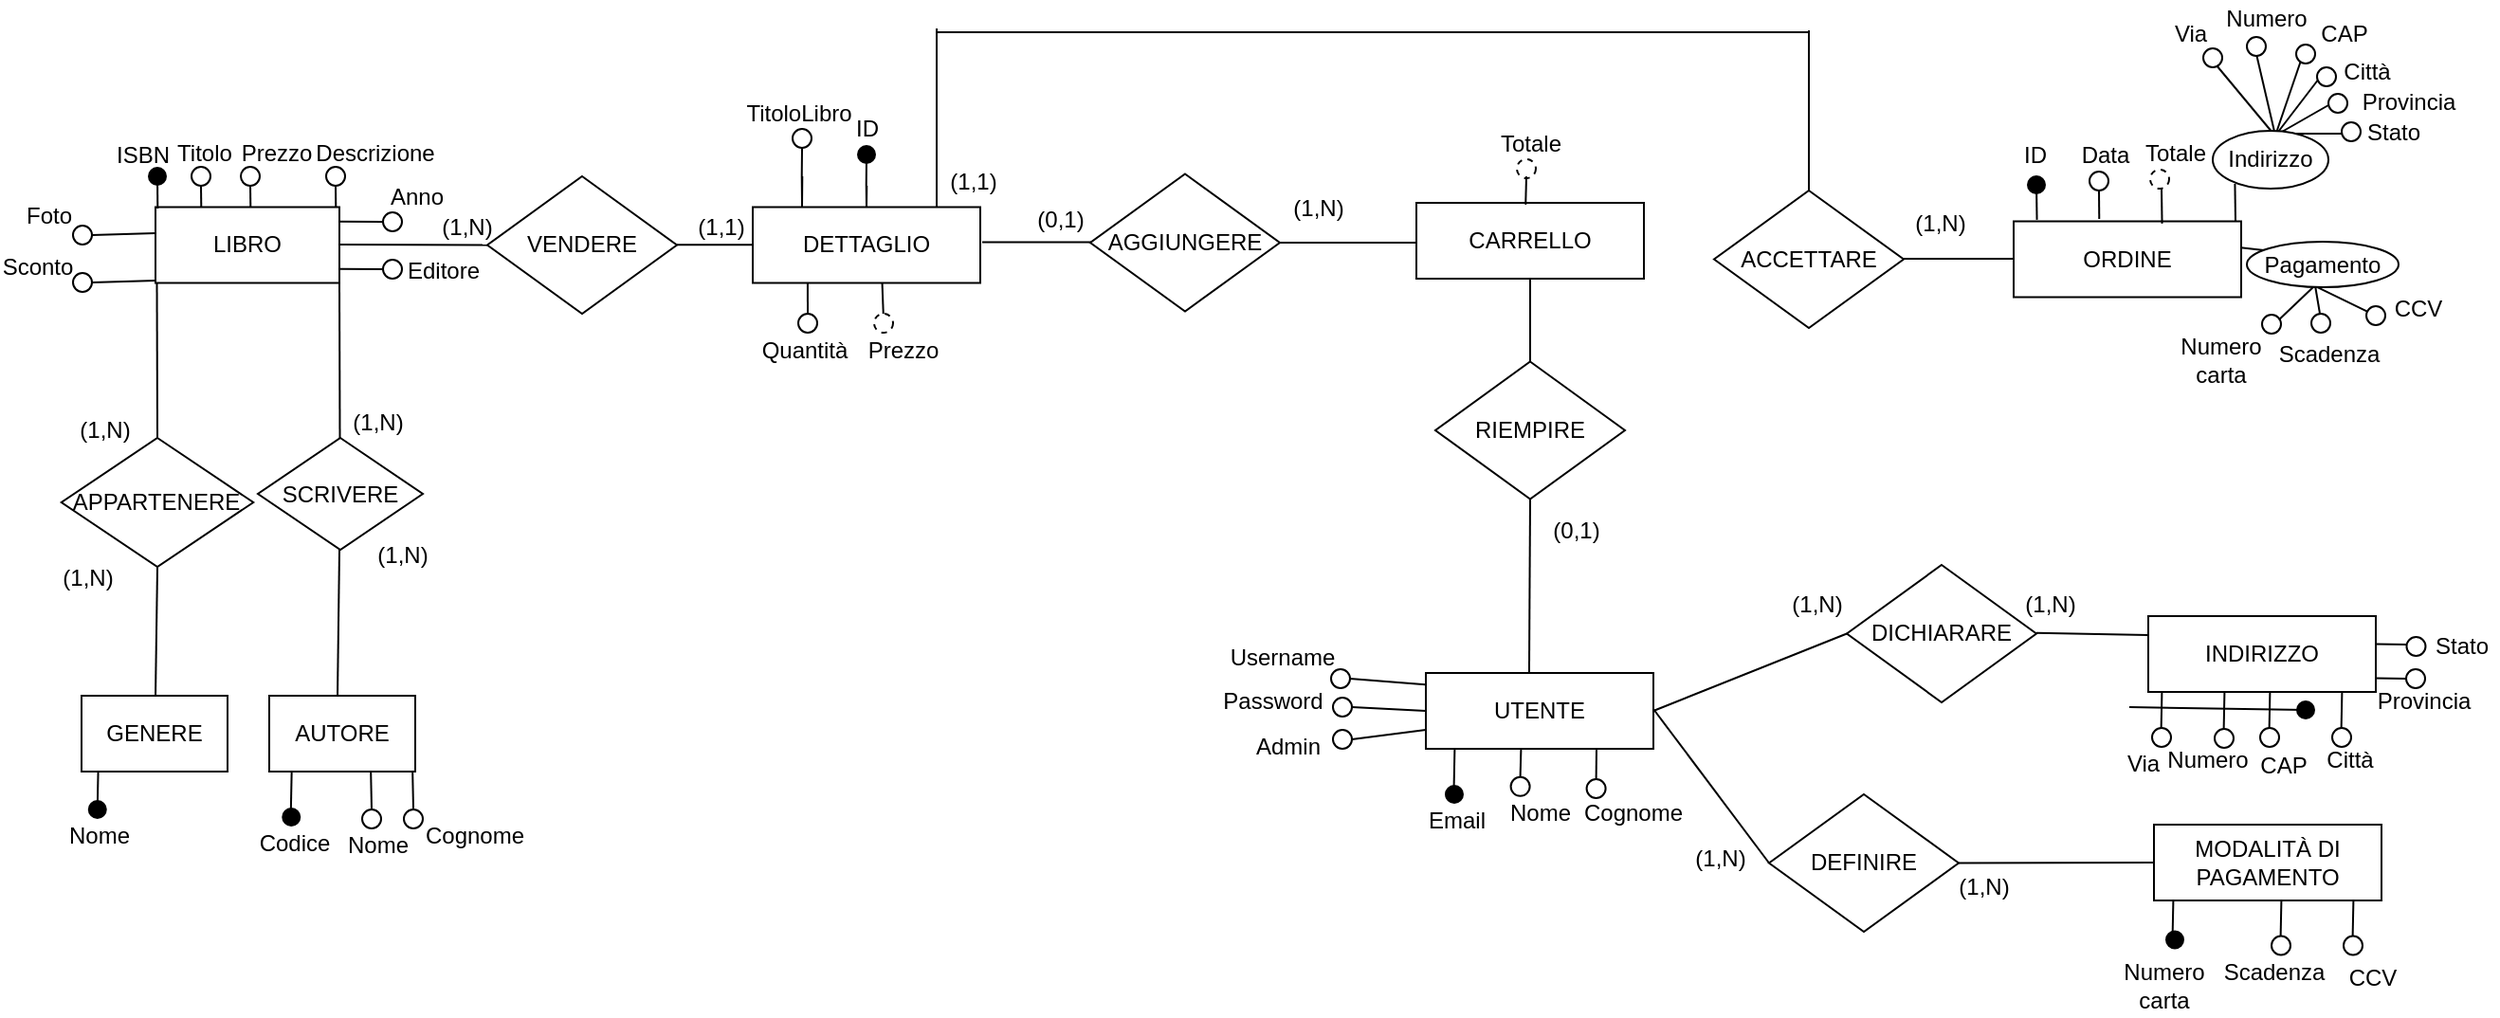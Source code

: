 <mxfile version="18.0.3" type="device"><diagram id="fzZBB7RTzRAueiXdscIY" name="modello ER"><mxGraphModel dx="261" dy="152" grid="1" gridSize="1" guides="1" tooltips="1" connect="1" arrows="1" fold="1" page="0" pageScale="1" pageWidth="1920" pageHeight="1200" math="0" shadow="0"><root><mxCell id="0"/><mxCell id="1" parent="0"/><mxCell id="3UIC18VesQbMjdOlCdr_-15" value="LIBRO" style="rounded=0;whiteSpace=wrap;html=1;" parent="1" vertex="1"><mxGeometry x="326" y="352.25" width="97" height="40" as="geometry"/></mxCell><mxCell id="3UIC18VesQbMjdOlCdr_-17" value="" style="endArrow=none;html=1;rounded=0;exitDx=0;exitDy=0;exitPerimeter=0;entryX=0.5;entryY=1;entryDx=0;entryDy=0;startArrow=none;" parent="1" source="3UIC18VesQbMjdOlCdr_-18" edge="1"><mxGeometry width="50" height="50" relative="1" as="geometry"><mxPoint x="327.14" y="353.0" as="sourcePoint"/><mxPoint x="327" y="338" as="targetPoint"/><Array as="points"/></mxGeometry></mxCell><mxCell id="3UIC18VesQbMjdOlCdr_-18" value="" style="shape=waypoint;sketch=0;size=6;pointerEvents=1;points=[];resizable=0;rotatable=0;perimeter=centerPerimeter;snapToPoint=1;strokeWidth=3;" parent="1" vertex="1"><mxGeometry x="307" y="316" width="40" height="40" as="geometry"/></mxCell><mxCell id="3UIC18VesQbMjdOlCdr_-19" value="" style="endArrow=none;html=1;rounded=0;exitX=0.044;exitY=-0.014;exitDx=0;exitDy=0;exitPerimeter=0;entryDx=0;entryDy=0;" parent="1" target="3UIC18VesQbMjdOlCdr_-18" edge="1"><mxGeometry width="50" height="50" relative="1" as="geometry"><mxPoint x="327.14" y="353.0" as="sourcePoint"/><mxPoint x="327" y="338" as="targetPoint"/><Array as="points"><mxPoint x="326.86" y="352.56"/></Array></mxGeometry></mxCell><mxCell id="3UIC18VesQbMjdOlCdr_-20" value="ISBN" style="text;html=1;align=center;verticalAlign=middle;resizable=0;points=[];autosize=1;strokeColor=none;fillColor=none;" parent="1" vertex="1"><mxGeometry x="300" y="316" width="38" height="18" as="geometry"/></mxCell><mxCell id="3UIC18VesQbMjdOlCdr_-21" value="" style="ellipse;whiteSpace=wrap;html=1;strokeWidth=1;" parent="1" vertex="1"><mxGeometry x="345" y="331" width="10" height="10" as="geometry"/></mxCell><mxCell id="3UIC18VesQbMjdOlCdr_-23" value="" style="endArrow=none;html=1;rounded=0;exitX=0.044;exitY=-0.014;exitDx=0;exitDy=0;exitPerimeter=0;" parent="1" edge="1"><mxGeometry width="50" height="50" relative="1" as="geometry"><mxPoint x="350.14" y="352.25" as="sourcePoint"/><mxPoint x="350" y="341" as="targetPoint"/><Array as="points"><mxPoint x="349.86" y="351.81"/></Array></mxGeometry></mxCell><mxCell id="3UIC18VesQbMjdOlCdr_-24" value="Titolo" style="text;html=1;strokeColor=none;fillColor=none;align=center;verticalAlign=middle;whiteSpace=wrap;rounded=0;" parent="1" vertex="1"><mxGeometry x="326" y="311" width="52" height="25" as="geometry"/></mxCell><mxCell id="3UIC18VesQbMjdOlCdr_-27" value="" style="ellipse;whiteSpace=wrap;html=1;strokeWidth=1;" parent="1" vertex="1"><mxGeometry x="371" y="331" width="10" height="10" as="geometry"/></mxCell><mxCell id="3UIC18VesQbMjdOlCdr_-28" value="" style="endArrow=none;html=1;rounded=0;exitX=0.044;exitY=-0.014;exitDx=0;exitDy=0;exitPerimeter=0;" parent="1" edge="1"><mxGeometry width="50" height="50" relative="1" as="geometry"><mxPoint x="376.14" y="352.25" as="sourcePoint"/><mxPoint x="376" y="341" as="targetPoint"/><Array as="points"><mxPoint x="375.86" y="351.81"/></Array></mxGeometry></mxCell><mxCell id="3UIC18VesQbMjdOlCdr_-29" value="Prezzo" style="text;html=1;strokeColor=none;fillColor=none;align=center;verticalAlign=middle;whiteSpace=wrap;rounded=0;" parent="1" vertex="1"><mxGeometry x="364" y="311" width="52" height="25" as="geometry"/></mxCell><mxCell id="3UIC18VesQbMjdOlCdr_-30" value="" style="ellipse;whiteSpace=wrap;html=1;strokeWidth=1;" parent="1" vertex="1"><mxGeometry x="416" y="331" width="10" height="10" as="geometry"/></mxCell><mxCell id="3UIC18VesQbMjdOlCdr_-31" value="" style="endArrow=none;html=1;rounded=0;exitX=0.044;exitY=-0.014;exitDx=0;exitDy=0;exitPerimeter=0;" parent="1" edge="1"><mxGeometry width="50" height="50" relative="1" as="geometry"><mxPoint x="421.14" y="352.25" as="sourcePoint"/><mxPoint x="421" y="341" as="targetPoint"/><Array as="points"><mxPoint x="420.86" y="351.81"/></Array></mxGeometry></mxCell><mxCell id="3UIC18VesQbMjdOlCdr_-32" value="Descrizione" style="text;html=1;strokeColor=none;fillColor=none;align=center;verticalAlign=middle;whiteSpace=wrap;rounded=0;" parent="1" vertex="1"><mxGeometry x="426" y="316" width="32" height="15" as="geometry"/></mxCell><mxCell id="3UIC18VesQbMjdOlCdr_-33" value="" style="ellipse;whiteSpace=wrap;html=1;strokeWidth=1;" parent="1" vertex="1"><mxGeometry x="446" y="355" width="10" height="10" as="geometry"/></mxCell><mxCell id="3UIC18VesQbMjdOlCdr_-35" value="Anno" style="text;html=1;strokeColor=none;fillColor=none;align=center;verticalAlign=middle;whiteSpace=wrap;rounded=0;" parent="1" vertex="1"><mxGeometry x="444" y="337" width="40" height="19" as="geometry"/></mxCell><mxCell id="3UIC18VesQbMjdOlCdr_-36" value="" style="endArrow=none;html=1;rounded=0;startArrow=none;" parent="1" edge="1"><mxGeometry width="50" height="50" relative="1" as="geometry"><mxPoint x="423" y="359.88" as="sourcePoint"/><mxPoint x="446" y="360" as="targetPoint"/></mxGeometry></mxCell><mxCell id="3UIC18VesQbMjdOlCdr_-37" value="" style="endArrow=none;html=1;rounded=0;startArrow=none;entryX=0;entryY=0.5;entryDx=0;entryDy=0;" parent="1" target="3UIC18VesQbMjdOlCdr_-38" edge="1"><mxGeometry width="50" height="50" relative="1" as="geometry"><mxPoint x="423" y="372.05" as="sourcePoint"/><mxPoint x="485" y="372" as="targetPoint"/></mxGeometry></mxCell><mxCell id="3UIC18VesQbMjdOlCdr_-38" value="VENDERE" style="rhombus;whiteSpace=wrap;html=1;" parent="1" vertex="1"><mxGeometry x="501" y="336" width="100" height="72.5" as="geometry"/></mxCell><mxCell id="3UIC18VesQbMjdOlCdr_-40" value="(1,N)" style="text;html=1;align=center;verticalAlign=middle;resizable=0;points=[];autosize=1;strokeColor=none;fillColor=none;" parent="1" vertex="1"><mxGeometry x="470" y="353" width="40" height="20" as="geometry"/></mxCell><mxCell id="3UIC18VesQbMjdOlCdr_-41" value="" style="ellipse;whiteSpace=wrap;html=1;strokeWidth=1;" parent="1" vertex="1"><mxGeometry x="446" y="380" width="10" height="10" as="geometry"/></mxCell><mxCell id="3UIC18VesQbMjdOlCdr_-42" value="" style="endArrow=none;html=1;rounded=0;startArrow=none;" parent="1" edge="1"><mxGeometry width="50" height="50" relative="1" as="geometry"><mxPoint x="423" y="384.88" as="sourcePoint"/><mxPoint x="446" y="385" as="targetPoint"/></mxGeometry></mxCell><mxCell id="3UIC18VesQbMjdOlCdr_-43" value="Editore" style="text;html=1;strokeColor=none;fillColor=none;align=center;verticalAlign=middle;whiteSpace=wrap;rounded=0;" parent="1" vertex="1"><mxGeometry x="458" y="376" width="40" height="19" as="geometry"/></mxCell><mxCell id="3UIC18VesQbMjdOlCdr_-44" value="" style="endArrow=none;html=1;rounded=0;entryX=0;entryY=0.5;entryDx=0;entryDy=0;startArrow=none;" parent="1" edge="1"><mxGeometry width="50" height="50" relative="1" as="geometry"><mxPoint x="601" y="372.07" as="sourcePoint"/><mxPoint x="641" y="372.07" as="targetPoint"/></mxGeometry></mxCell><mxCell id="3UIC18VesQbMjdOlCdr_-45" value="DETTAGLIO" style="rounded=0;whiteSpace=wrap;html=1;" parent="1" vertex="1"><mxGeometry x="641" y="352.25" width="120" height="40" as="geometry"/></mxCell><mxCell id="3UIC18VesQbMjdOlCdr_-51" value="" style="endArrow=none;html=1;rounded=0;exitX=0.044;exitY=-0.014;exitDx=0;exitDy=0;exitPerimeter=0;entryX=0.5;entryY=1;entryDx=0;entryDy=0;" parent="1" edge="1"><mxGeometry width="50" height="50" relative="1" as="geometry"><mxPoint x="701.14" y="341.0" as="sourcePoint"/><mxPoint x="701" y="326" as="targetPoint"/><Array as="points"><mxPoint x="701" y="352"/><mxPoint x="700.86" y="340.56"/></Array></mxGeometry></mxCell><mxCell id="3UIC18VesQbMjdOlCdr_-52" value="ID" style="text;html=1;align=center;verticalAlign=middle;resizable=0;points=[];autosize=1;strokeColor=none;fillColor=none;" parent="1" vertex="1"><mxGeometry x="690" y="302" width="22" height="18" as="geometry"/></mxCell><mxCell id="3UIC18VesQbMjdOlCdr_-53" value="" style="ellipse;whiteSpace=wrap;html=1;strokeWidth=1;" parent="1" vertex="1"><mxGeometry x="665" y="408.5" width="10" height="10" as="geometry"/></mxCell><mxCell id="3UIC18VesQbMjdOlCdr_-55" value="" style="endArrow=none;html=1;rounded=0;startArrow=none;exitX=0.233;exitY=1.021;exitDx=0;exitDy=0;exitPerimeter=0;" parent="1" edge="1"><mxGeometry width="50" height="50" relative="1" as="geometry"><mxPoint x="669.96" y="392.09" as="sourcePoint"/><mxPoint x="670" y="408" as="targetPoint"/></mxGeometry></mxCell><mxCell id="3UIC18VesQbMjdOlCdr_-56" value="" style="endArrow=none;html=1;rounded=0;startArrow=none;exitX=0.569;exitY=1.006;exitDx=0;exitDy=0;exitPerimeter=0;" parent="1" source="3UIC18VesQbMjdOlCdr_-45" target="3UIC18VesQbMjdOlCdr_-57" edge="1"><mxGeometry width="50" height="50" relative="1" as="geometry"><mxPoint x="696" y="408" as="sourcePoint"/><mxPoint x="709" y="407" as="targetPoint"/></mxGeometry></mxCell><mxCell id="3UIC18VesQbMjdOlCdr_-57" value="" style="ellipse;whiteSpace=wrap;html=1;strokeWidth=1;dashed=1;" parent="1" vertex="1"><mxGeometry x="705" y="408.5" width="10" height="10" as="geometry"/></mxCell><mxCell id="3UIC18VesQbMjdOlCdr_-58" value="Quantità" style="text;html=1;align=center;verticalAlign=middle;resizable=0;points=[];autosize=1;strokeColor=none;fillColor=none;" parent="1" vertex="1"><mxGeometry x="640" y="418.5" width="56" height="18" as="geometry"/></mxCell><mxCell id="3UIC18VesQbMjdOlCdr_-59" value="Prezzo" style="text;html=1;align=center;verticalAlign=middle;resizable=0;points=[];autosize=1;strokeColor=none;fillColor=none;" parent="1" vertex="1"><mxGeometry x="696" y="418.5" width="48" height="18" as="geometry"/></mxCell><mxCell id="3UIC18VesQbMjdOlCdr_-60" value="" style="endArrow=none;html=1;rounded=0;startArrow=none;exitX=0.75;exitY=1;exitDx=0;exitDy=0;" parent="1" edge="1"><mxGeometry width="50" height="50" relative="1" as="geometry"><mxPoint x="423.0" y="392.25" as="sourcePoint"/><mxPoint x="423.25" y="474" as="targetPoint"/></mxGeometry></mxCell><mxCell id="3UIC18VesQbMjdOlCdr_-61" value="SCRIVERE" style="rhombus;whiteSpace=wrap;html=1;" parent="1" vertex="1"><mxGeometry x="380" y="474" width="87" height="59" as="geometry"/></mxCell><mxCell id="3UIC18VesQbMjdOlCdr_-62" value="" style="endArrow=none;html=1;rounded=0;startArrow=none;exitX=0.75;exitY=1;exitDx=0;exitDy=0;" parent="1" edge="1"><mxGeometry width="50" height="50" relative="1" as="geometry"><mxPoint x="326.75" y="392.25" as="sourcePoint"/><mxPoint x="327" y="474" as="targetPoint"/></mxGeometry></mxCell><mxCell id="3UIC18VesQbMjdOlCdr_-63" value="APPARTENERE" style="rhombus;whiteSpace=wrap;html=1;" parent="1" vertex="1"><mxGeometry x="276.38" y="474" width="101.25" height="68" as="geometry"/></mxCell><mxCell id="3UIC18VesQbMjdOlCdr_-64" value="(1,N)" style="text;html=1;align=center;verticalAlign=middle;resizable=0;points=[];autosize=1;strokeColor=none;fillColor=none;" parent="1" vertex="1"><mxGeometry x="423" y="456" width="40" height="20" as="geometry"/></mxCell><mxCell id="3UIC18VesQbMjdOlCdr_-65" value="(1,N)" style="text;html=1;align=center;verticalAlign=middle;resizable=0;points=[];autosize=1;strokeColor=none;fillColor=none;" parent="1" vertex="1"><mxGeometry x="436" y="526" width="40" height="20" as="geometry"/></mxCell><mxCell id="3UIC18VesQbMjdOlCdr_-66" value="(1,N)" style="text;html=1;align=center;verticalAlign=middle;resizable=0;points=[];autosize=1;strokeColor=none;fillColor=none;" parent="1" vertex="1"><mxGeometry x="279" y="460" width="40" height="20" as="geometry"/></mxCell><mxCell id="3UIC18VesQbMjdOlCdr_-67" value="(1,N)" style="text;html=1;align=center;verticalAlign=middle;resizable=0;points=[];autosize=1;strokeColor=none;fillColor=none;" parent="1" vertex="1"><mxGeometry x="270" y="538" width="40" height="20" as="geometry"/></mxCell><mxCell id="3UIC18VesQbMjdOlCdr_-68" value="" style="endArrow=none;html=1;rounded=0;startArrow=none;exitX=0.5;exitY=1;exitDx=0;exitDy=0;" parent="1" source="3UIC18VesQbMjdOlCdr_-63" edge="1"><mxGeometry width="50" height="50" relative="1" as="geometry"><mxPoint x="316" y="559" as="sourcePoint"/><mxPoint x="326" y="611" as="targetPoint"/></mxGeometry></mxCell><mxCell id="3UIC18VesQbMjdOlCdr_-69" value="" style="endArrow=none;html=1;rounded=0;startArrow=none;exitX=0.5;exitY=1;exitDx=0;exitDy=0;" parent="1" edge="1"><mxGeometry width="50" height="50" relative="1" as="geometry"><mxPoint x="423.005" y="533" as="sourcePoint"/><mxPoint x="422" y="611" as="targetPoint"/></mxGeometry></mxCell><mxCell id="3UIC18VesQbMjdOlCdr_-70" value="GENERE" style="rounded=0;whiteSpace=wrap;html=1;" parent="1" vertex="1"><mxGeometry x="287" y="610" width="77" height="40" as="geometry"/></mxCell><mxCell id="3UIC18VesQbMjdOlCdr_-72" value="AUTORE" style="rounded=0;whiteSpace=wrap;html=1;" parent="1" vertex="1"><mxGeometry x="386" y="610" width="77" height="40" as="geometry"/></mxCell><mxCell id="3UIC18VesQbMjdOlCdr_-74" value="" style="shape=waypoint;sketch=0;size=6;pointerEvents=1;points=[];resizable=0;rotatable=0;perimeter=centerPerimeter;snapToPoint=1;strokeWidth=3;" parent="1" vertex="1"><mxGeometry x="275.38" y="650" width="40" height="40" as="geometry"/></mxCell><mxCell id="3UIC18VesQbMjdOlCdr_-75" value="" style="endArrow=none;html=1;rounded=0;startArrow=none;exitX=0.114;exitY=1.002;exitDx=0;exitDy=0;exitPerimeter=0;" parent="1" source="3UIC18VesQbMjdOlCdr_-70" target="3UIC18VesQbMjdOlCdr_-74" edge="1"><mxGeometry width="50" height="50" relative="1" as="geometry"><mxPoint x="294" y="666" as="sourcePoint"/><mxPoint x="334" y="666" as="targetPoint"/></mxGeometry></mxCell><mxCell id="3UIC18VesQbMjdOlCdr_-76" value="Nome" style="text;html=1;align=center;verticalAlign=middle;resizable=0;points=[];autosize=1;strokeColor=none;fillColor=none;" parent="1" vertex="1"><mxGeometry x="275.38" y="675" width="42" height="18" as="geometry"/></mxCell><mxCell id="3UIC18VesQbMjdOlCdr_-77" value="" style="shape=waypoint;sketch=0;size=6;pointerEvents=1;points=[];resizable=0;rotatable=0;perimeter=centerPerimeter;snapToPoint=1;strokeWidth=3;" parent="1" vertex="1"><mxGeometry x="377.63" y="654" width="40" height="40" as="geometry"/></mxCell><mxCell id="3UIC18VesQbMjdOlCdr_-78" value="Codice" style="text;html=1;align=center;verticalAlign=middle;resizable=0;points=[];autosize=1;strokeColor=none;fillColor=none;" parent="1" vertex="1"><mxGeometry x="374.63" y="679" width="48" height="18" as="geometry"/></mxCell><mxCell id="3UIC18VesQbMjdOlCdr_-79" value="" style="endArrow=none;html=1;rounded=0;startArrow=none;exitX=0.114;exitY=1.002;exitDx=0;exitDy=0;exitPerimeter=0;" parent="1" edge="1"><mxGeometry width="50" height="50" relative="1" as="geometry"><mxPoint x="397.828" y="650.0" as="sourcePoint"/><mxPoint x="397.43" y="669.92" as="targetPoint"/></mxGeometry></mxCell><mxCell id="3UIC18VesQbMjdOlCdr_-80" value="" style="ellipse;whiteSpace=wrap;html=1;strokeWidth=1;" parent="1" vertex="1"><mxGeometry x="435" y="670" width="10" height="10" as="geometry"/></mxCell><mxCell id="3UIC18VesQbMjdOlCdr_-82" value="" style="endArrow=none;html=1;rounded=0;startArrow=none;entryX=0.696;entryY=1.005;entryDx=0;entryDy=0;entryPerimeter=0;" parent="1" target="3UIC18VesQbMjdOlCdr_-72" edge="1"><mxGeometry width="50" height="50" relative="1" as="geometry"><mxPoint x="440" y="670" as="sourcePoint"/><mxPoint x="440" y="651" as="targetPoint"/></mxGeometry></mxCell><mxCell id="3UIC18VesQbMjdOlCdr_-83" value="" style="ellipse;whiteSpace=wrap;html=1;strokeWidth=1;" parent="1" vertex="1"><mxGeometry x="457" y="670" width="10" height="10" as="geometry"/></mxCell><mxCell id="3UIC18VesQbMjdOlCdr_-84" value="" style="endArrow=none;html=1;rounded=0;startArrow=none;entryX=0.696;entryY=1.005;entryDx=0;entryDy=0;entryPerimeter=0;" parent="1" edge="1"><mxGeometry width="50" height="50" relative="1" as="geometry"><mxPoint x="462.0" y="670" as="sourcePoint"/><mxPoint x="461.592" y="650.2" as="targetPoint"/></mxGeometry></mxCell><mxCell id="3UIC18VesQbMjdOlCdr_-85" value="Nome" style="text;html=1;align=center;verticalAlign=middle;resizable=0;points=[];autosize=1;strokeColor=none;fillColor=none;" parent="1" vertex="1"><mxGeometry x="422" y="680" width="42" height="18" as="geometry"/></mxCell><mxCell id="3UIC18VesQbMjdOlCdr_-86" value="Cognome" style="text;html=1;align=center;verticalAlign=middle;resizable=0;points=[];autosize=1;strokeColor=none;fillColor=none;" parent="1" vertex="1"><mxGeometry x="463" y="675" width="62" height="18" as="geometry"/></mxCell><mxCell id="3UIC18VesQbMjdOlCdr_-87" value="" style="endArrow=none;html=1;rounded=0;startArrow=none;" parent="1" edge="1"><mxGeometry width="50" height="50" relative="1" as="geometry"><mxPoint x="762" y="370.76" as="sourcePoint"/><mxPoint x="836" y="370.76" as="targetPoint"/></mxGeometry></mxCell><mxCell id="3UIC18VesQbMjdOlCdr_-88" value="AGGIUNGERE" style="rhombus;whiteSpace=wrap;html=1;" parent="1" vertex="1"><mxGeometry x="819" y="334.75" width="100" height="72.5" as="geometry"/></mxCell><mxCell id="3UIC18VesQbMjdOlCdr_-90" value="" style="endArrow=none;html=1;rounded=0;startArrow=none;" parent="1" edge="1"><mxGeometry width="50" height="50" relative="1" as="geometry"><mxPoint x="919.0" y="371" as="sourcePoint"/><mxPoint x="993" y="371" as="targetPoint"/></mxGeometry></mxCell><mxCell id="3UIC18VesQbMjdOlCdr_-91" value="(1,N)" style="text;html=1;align=center;verticalAlign=middle;resizable=0;points=[];autosize=1;strokeColor=none;fillColor=none;" parent="1" vertex="1"><mxGeometry x="919" y="343" width="40" height="20" as="geometry"/></mxCell><mxCell id="3UIC18VesQbMjdOlCdr_-92" value="CARRELLO" style="rounded=0;whiteSpace=wrap;html=1;" parent="1" vertex="1"><mxGeometry x="991" y="350" width="120" height="40" as="geometry"/></mxCell><mxCell id="3UIC18VesQbMjdOlCdr_-101" value="" style="endArrow=none;html=1;rounded=0;entryX=0.5;entryY=1;entryDx=0;entryDy=0;startArrow=none;" parent="1" target="3UIC18VesQbMjdOlCdr_-92" edge="1"><mxGeometry width="50" height="50" relative="1" as="geometry"><mxPoint x="1051" y="435" as="sourcePoint"/><mxPoint x="1025" y="420" as="targetPoint"/></mxGeometry></mxCell><mxCell id="3UIC18VesQbMjdOlCdr_-102" value="RIEMPIRE" style="rhombus;whiteSpace=wrap;html=1;" parent="1" vertex="1"><mxGeometry x="1001" y="433.75" width="100" height="72.5" as="geometry"/></mxCell><mxCell id="3UIC18VesQbMjdOlCdr_-104" value="(0,1)" style="text;html=1;align=center;verticalAlign=middle;resizable=0;points=[];autosize=1;strokeColor=none;fillColor=none;" parent="1" vertex="1"><mxGeometry x="1057" y="513" width="36" height="19" as="geometry"/></mxCell><mxCell id="3UIC18VesQbMjdOlCdr_-105" value="" style="endArrow=none;html=1;rounded=0;entryX=0.5;entryY=1;entryDx=0;entryDy=0;startArrow=none;exitX=0.454;exitY=0.014;exitDx=0;exitDy=0;exitPerimeter=0;" parent="1" source="3UIC18VesQbMjdOlCdr_-106" target="3UIC18VesQbMjdOlCdr_-102" edge="1"><mxGeometry width="50" height="50" relative="1" as="geometry"><mxPoint x="1051" y="559" as="sourcePoint"/><mxPoint x="1020" y="529" as="targetPoint"/></mxGeometry></mxCell><mxCell id="3UIC18VesQbMjdOlCdr_-106" value="UTENTE" style="rounded=0;whiteSpace=wrap;html=1;" parent="1" vertex="1"><mxGeometry x="996" y="598" width="120" height="40" as="geometry"/></mxCell><mxCell id="3UIC18VesQbMjdOlCdr_-107" value="" style="shape=waypoint;sketch=0;size=6;pointerEvents=1;points=[];resizable=0;rotatable=0;perimeter=centerPerimeter;snapToPoint=1;strokeWidth=3;" parent="1" vertex="1"><mxGeometry x="991" y="642.0" width="40" height="40" as="geometry"/></mxCell><mxCell id="3UIC18VesQbMjdOlCdr_-108" value="Email" style="text;html=1;align=center;verticalAlign=middle;resizable=0;points=[];autosize=1;strokeColor=none;fillColor=none;" parent="1" vertex="1"><mxGeometry x="992" y="667.0" width="40" height="18" as="geometry"/></mxCell><mxCell id="3UIC18VesQbMjdOlCdr_-109" value="" style="endArrow=none;html=1;rounded=0;startArrow=none;exitX=0.114;exitY=1.002;exitDx=0;exitDy=0;exitPerimeter=0;" parent="1" edge="1"><mxGeometry width="50" height="50" relative="1" as="geometry"><mxPoint x="1011.198" y="638" as="sourcePoint"/><mxPoint x="1010.8" y="657.92" as="targetPoint"/></mxGeometry></mxCell><mxCell id="3UIC18VesQbMjdOlCdr_-111" value="Nome" style="text;html=1;align=center;verticalAlign=middle;resizable=0;points=[];autosize=1;strokeColor=none;fillColor=none;" parent="1" vertex="1"><mxGeometry x="1035" y="662.92" width="42" height="18" as="geometry"/></mxCell><mxCell id="3UIC18VesQbMjdOlCdr_-112" value="" style="endArrow=none;html=1;rounded=0;startArrow=none;exitX=0.114;exitY=1.002;exitDx=0;exitDy=0;exitPerimeter=0;" parent="1" target="3UIC18VesQbMjdOlCdr_-114" edge="1"><mxGeometry width="50" height="50" relative="1" as="geometry"><mxPoint x="1046.198" y="638" as="sourcePoint"/><mxPoint x="1045.8" y="657.92" as="targetPoint"/></mxGeometry></mxCell><mxCell id="3UIC18VesQbMjdOlCdr_-114" value="" style="ellipse;whiteSpace=wrap;html=1;strokeWidth=1;" parent="1" vertex="1"><mxGeometry x="1040.8" y="652.92" width="10" height="10" as="geometry"/></mxCell><mxCell id="3UIC18VesQbMjdOlCdr_-115" value="Cognome" style="text;html=1;align=center;verticalAlign=middle;resizable=0;points=[];autosize=1;strokeColor=none;fillColor=none;" parent="1" vertex="1"><mxGeometry x="1074" y="662.92" width="62" height="18" as="geometry"/></mxCell><mxCell id="3UIC18VesQbMjdOlCdr_-116" value="" style="ellipse;whiteSpace=wrap;html=1;strokeWidth=1;" parent="1" vertex="1"><mxGeometry x="1080.8" y="654.0" width="10" height="10" as="geometry"/></mxCell><mxCell id="3UIC18VesQbMjdOlCdr_-120" value="" style="endArrow=none;html=1;rounded=0;entryX=0.75;entryY=1;entryDx=0;entryDy=0;startArrow=none;exitX=0.5;exitY=0;exitDx=0;exitDy=0;" parent="1" source="3UIC18VesQbMjdOlCdr_-116" target="3UIC18VesQbMjdOlCdr_-106" edge="1"><mxGeometry width="50" height="50" relative="1" as="geometry"><mxPoint x="1063" y="685" as="sourcePoint"/><mxPoint x="1103" y="685" as="targetPoint"/></mxGeometry></mxCell><mxCell id="3UIC18VesQbMjdOlCdr_-122" value="ACCETTARE" style="rhombus;whiteSpace=wrap;html=1;fillColor=default;" parent="1" vertex="1"><mxGeometry x="1148" y="343.5" width="100" height="72.5" as="geometry"/></mxCell><mxCell id="3UIC18VesQbMjdOlCdr_-124" value="" style="endArrow=none;html=1;rounded=0;startArrow=none;" parent="1" edge="1"><mxGeometry width="50" height="50" relative="1" as="geometry"><mxPoint x="1248" y="379.44" as="sourcePoint"/><mxPoint x="1306" y="379.5" as="targetPoint"/></mxGeometry></mxCell><mxCell id="3UIC18VesQbMjdOlCdr_-126" value="ORDINE" style="rounded=0;whiteSpace=wrap;html=1;fillColor=default;" parent="1" vertex="1"><mxGeometry x="1306" y="359.75" width="120" height="40" as="geometry"/></mxCell><mxCell id="3UIC18VesQbMjdOlCdr_-127" value="" style="ellipse;whiteSpace=wrap;html=1;strokeWidth=1;" parent="1" vertex="1"><mxGeometry x="1346" y="333.5" width="10" height="10" as="geometry"/></mxCell><mxCell id="3UIC18VesQbMjdOlCdr_-128" value="" style="endArrow=none;html=1;rounded=0;exitX=0.044;exitY=-0.014;exitDx=0;exitDy=0;exitPerimeter=0;entryX=0.5;entryY=1;entryDx=0;entryDy=0;" parent="1" target="3UIC18VesQbMjdOlCdr_-127" edge="1"><mxGeometry width="50" height="50" relative="1" as="geometry"><mxPoint x="1351.14" y="358.5" as="sourcePoint"/><mxPoint x="1351" y="344.5" as="targetPoint"/><Array as="points"><mxPoint x="1350.86" y="358.06"/></Array></mxGeometry></mxCell><mxCell id="3UIC18VesQbMjdOlCdr_-130" value="" style="endArrow=none;html=1;rounded=0;entryX=0.5;entryY=1;entryDx=0;entryDy=0;exitDx=0;exitDy=0;exitPerimeter=0;startArrow=none;" parent="1" source="wWxoXZ1GnMz73M7K14au-23" edge="1"><mxGeometry width="50" height="50" relative="1" as="geometry"><mxPoint x="1318.28" y="358.94" as="sourcePoint"/><mxPoint x="1318" y="344.5" as="targetPoint"/></mxGeometry></mxCell><mxCell id="3UIC18VesQbMjdOlCdr_-131" value="ID" style="text;html=1;align=center;verticalAlign=middle;resizable=0;points=[];autosize=1;strokeColor=none;fillColor=none;" parent="1" vertex="1"><mxGeometry x="1306" y="315.5" width="22" height="18" as="geometry"/></mxCell><mxCell id="3UIC18VesQbMjdOlCdr_-132" value="Data" style="text;html=1;align=center;verticalAlign=middle;resizable=0;points=[];autosize=1;strokeColor=none;fillColor=none;" parent="1" vertex="1"><mxGeometry x="1336" y="315.5" width="36" height="18" as="geometry"/></mxCell><mxCell id="3UIC18VesQbMjdOlCdr_-142" value="INDIRIZZO" style="rounded=0;whiteSpace=wrap;html=1;fillColor=default;" parent="1" vertex="1"><mxGeometry x="1377" y="568" width="120" height="40" as="geometry"/></mxCell><mxCell id="3UIC18VesQbMjdOlCdr_-144" value="Via" style="text;html=1;align=center;verticalAlign=middle;resizable=0;points=[];autosize=1;strokeColor=none;fillColor=none;" parent="1" vertex="1"><mxGeometry x="1360" y="637.0" width="27" height="18" as="geometry"/></mxCell><mxCell id="3UIC18VesQbMjdOlCdr_-145" value="" style="endArrow=none;html=1;rounded=0;startArrow=none;exitX=0.114;exitY=1.002;exitDx=0;exitDy=0;exitPerimeter=0;" parent="1" edge="1"><mxGeometry width="50" height="50" relative="1" as="geometry"><mxPoint x="1384.198" y="608.08" as="sourcePoint"/><mxPoint x="1383.8" y="628.0" as="targetPoint"/></mxGeometry></mxCell><mxCell id="3UIC18VesQbMjdOlCdr_-146" value="" style="shape=waypoint;sketch=0;size=6;pointerEvents=1;points=[];resizable=0;rotatable=0;perimeter=centerPerimeter;snapToPoint=1;strokeWidth=3;" parent="1" vertex="1"><mxGeometry x="1421" y="612.0" width="40" height="40" as="geometry"/></mxCell><mxCell id="3UIC18VesQbMjdOlCdr_-147" value="Città" style="text;html=1;align=center;verticalAlign=middle;resizable=0;points=[];autosize=1;strokeColor=none;fillColor=none;" parent="1" vertex="1"><mxGeometry x="1465" y="635.0" width="35" height="18" as="geometry"/></mxCell><mxCell id="3UIC18VesQbMjdOlCdr_-148" value="" style="endArrow=none;html=1;rounded=0;startArrow=none;exitX=0.114;exitY=1.002;exitDx=0;exitDy=0;exitPerimeter=0;" parent="1" edge="1"><mxGeometry width="50" height="50" relative="1" as="geometry"><mxPoint x="1441.198" y="608" as="sourcePoint"/><mxPoint x="1440.8" y="627.92" as="targetPoint"/></mxGeometry></mxCell><mxCell id="3UIC18VesQbMjdOlCdr_-149" value="" style="ellipse;whiteSpace=wrap;html=1;strokeWidth=1;" parent="1" vertex="1"><mxGeometry x="1379" y="627" width="10" height="10" as="geometry"/></mxCell><mxCell id="3UIC18VesQbMjdOlCdr_-150" value="" style="ellipse;whiteSpace=wrap;html=1;strokeWidth=1;" parent="1" vertex="1"><mxGeometry x="1436" y="627" width="10" height="10" as="geometry"/></mxCell><mxCell id="3UIC18VesQbMjdOlCdr_-151" value="" style="shape=waypoint;sketch=0;size=6;pointerEvents=1;points=[];resizable=0;rotatable=0;perimeter=centerPerimeter;snapToPoint=1;strokeWidth=3;" parent="1" vertex="1"><mxGeometry x="1459" y="612.0" width="40" height="40" as="geometry"/></mxCell><mxCell id="3UIC18VesQbMjdOlCdr_-152" value="CAP" style="text;html=1;align=center;verticalAlign=middle;resizable=0;points=[];autosize=1;strokeColor=none;fillColor=none;" parent="1" vertex="1"><mxGeometry x="1430" y="637.5" width="35" height="18" as="geometry"/></mxCell><mxCell id="3UIC18VesQbMjdOlCdr_-153" value="" style="endArrow=none;html=1;rounded=0;startArrow=none;exitX=0.114;exitY=1.002;exitDx=0;exitDy=0;exitPerimeter=0;" parent="1" edge="1"><mxGeometry width="50" height="50" relative="1" as="geometry"><mxPoint x="1479.198" y="608" as="sourcePoint"/><mxPoint x="1478.8" y="627.92" as="targetPoint"/></mxGeometry></mxCell><mxCell id="3UIC18VesQbMjdOlCdr_-154" value="" style="ellipse;whiteSpace=wrap;html=1;strokeWidth=1;" parent="1" vertex="1"><mxGeometry x="1474" y="627" width="10" height="10" as="geometry"/></mxCell><mxCell id="3UIC18VesQbMjdOlCdr_-155" value="" style="endArrow=none;html=1;rounded=0;startArrow=none;" parent="1" source="3UIC18VesQbMjdOlCdr_-156" edge="1"><mxGeometry width="50" height="50" relative="1" as="geometry"><mxPoint x="1366" y="616" as="sourcePoint"/><mxPoint x="1461" y="617" as="targetPoint"/></mxGeometry></mxCell><mxCell id="3UIC18VesQbMjdOlCdr_-158" value="DICHIARARE" style="rhombus;whiteSpace=wrap;html=1;fillColor=default;" parent="1" vertex="1"><mxGeometry x="1218" y="541" width="100" height="72.5" as="geometry"/></mxCell><mxCell id="3UIC18VesQbMjdOlCdr_-159" value="" style="endArrow=none;html=1;rounded=0;entryX=0;entryY=0.5;entryDx=0;entryDy=0;startArrow=none;exitX=1;exitY=0.5;exitDx=0;exitDy=0;" parent="1" source="3UIC18VesQbMjdOlCdr_-106" target="3UIC18VesQbMjdOlCdr_-158" edge="1"><mxGeometry width="50" height="50" relative="1" as="geometry"><mxPoint x="1143" y="576.82" as="sourcePoint"/><mxPoint x="1183" y="576.82" as="targetPoint"/></mxGeometry></mxCell><mxCell id="3UIC18VesQbMjdOlCdr_-160" value="" style="endArrow=none;html=1;rounded=0;entryX=0;entryY=0.25;entryDx=0;entryDy=0;startArrow=none;" parent="1" target="3UIC18VesQbMjdOlCdr_-142" edge="1"><mxGeometry width="50" height="50" relative="1" as="geometry"><mxPoint x="1318" y="576.82" as="sourcePoint"/><mxPoint x="1358" y="576.82" as="targetPoint"/></mxGeometry></mxCell><mxCell id="3UIC18VesQbMjdOlCdr_-162" value="Numero" style="text;html=1;align=center;verticalAlign=middle;resizable=0;points=[];autosize=1;strokeColor=none;fillColor=none;" parent="1" vertex="1"><mxGeometry x="1382" y="635.0" width="52" height="18" as="geometry"/></mxCell><mxCell id="3UIC18VesQbMjdOlCdr_-163" value="" style="endArrow=none;html=1;rounded=0;startArrow=none;exitX=0.114;exitY=1.002;exitDx=0;exitDy=0;exitPerimeter=0;" parent="1" edge="1"><mxGeometry width="50" height="50" relative="1" as="geometry"><mxPoint x="1417.198" y="608.5" as="sourcePoint"/><mxPoint x="1416.8" y="628.42" as="targetPoint"/></mxGeometry></mxCell><mxCell id="3UIC18VesQbMjdOlCdr_-164" value="" style="ellipse;whiteSpace=wrap;html=1;strokeWidth=1;" parent="1" vertex="1"><mxGeometry x="1412" y="627.5" width="10" height="10" as="geometry"/></mxCell><mxCell id="3UIC18VesQbMjdOlCdr_-165" value="(1,N)" style="text;html=1;align=center;verticalAlign=middle;resizable=0;points=[];autosize=1;strokeColor=none;fillColor=none;" parent="1" vertex="1"><mxGeometry x="1182" y="552" width="40" height="20" as="geometry"/></mxCell><mxCell id="3UIC18VesQbMjdOlCdr_-171" value="MODALITÀ DI PAGAMENTO" style="rounded=0;whiteSpace=wrap;html=1;fillColor=default;" parent="1" vertex="1"><mxGeometry x="1380" y="678" width="120" height="40" as="geometry"/></mxCell><mxCell id="3UIC18VesQbMjdOlCdr_-172" value="DEFINIRE" style="rhombus;whiteSpace=wrap;html=1;fillColor=default;" parent="1" vertex="1"><mxGeometry x="1177" y="662" width="100" height="72.5" as="geometry"/></mxCell><mxCell id="3UIC18VesQbMjdOlCdr_-173" value="" style="endArrow=none;html=1;rounded=0;entryX=0;entryY=0.5;entryDx=0;entryDy=0;startArrow=none;exitX=1;exitY=0.5;exitDx=0;exitDy=0;" parent="1" source="3UIC18VesQbMjdOlCdr_-172" target="3UIC18VesQbMjdOlCdr_-171" edge="1"><mxGeometry width="50" height="50" relative="1" as="geometry"><mxPoint x="1390" y="700.99" as="sourcePoint"/><mxPoint x="1430" y="700.99" as="targetPoint"/></mxGeometry></mxCell><mxCell id="3UIC18VesQbMjdOlCdr_-175" value="(1,N)" style="text;html=1;align=center;verticalAlign=middle;resizable=0;points=[];autosize=1;strokeColor=none;fillColor=none;" parent="1" vertex="1"><mxGeometry x="1305" y="552" width="40" height="20" as="geometry"/></mxCell><mxCell id="3UIC18VesQbMjdOlCdr_-177" value="Numero&lt;br&gt;carta" style="text;html=1;align=center;verticalAlign=middle;resizable=0;points=[];autosize=1;strokeColor=none;fillColor=none;" parent="1" vertex="1"><mxGeometry x="1359" y="746.75" width="52" height="32" as="geometry"/></mxCell><mxCell id="3UIC18VesQbMjdOlCdr_-178" value="" style="endArrow=none;html=1;rounded=0;startArrow=none;exitX=0.114;exitY=1.002;exitDx=0;exitDy=0;exitPerimeter=0;" parent="1" edge="1"><mxGeometry width="50" height="50" relative="1" as="geometry"><mxPoint x="1390.198" y="717.83" as="sourcePoint"/><mxPoint x="1389.8" y="737.75" as="targetPoint"/></mxGeometry></mxCell><mxCell id="3UIC18VesQbMjdOlCdr_-179" value="" style="shape=waypoint;sketch=0;size=6;pointerEvents=1;points=[];resizable=0;rotatable=0;perimeter=centerPerimeter;snapToPoint=1;strokeWidth=3;" parent="1" vertex="1"><mxGeometry x="1427" y="721.75" width="40" height="40" as="geometry"/></mxCell><mxCell id="3UIC18VesQbMjdOlCdr_-180" value="Scadenza" style="text;html=1;align=center;verticalAlign=middle;resizable=0;points=[];autosize=1;strokeColor=none;fillColor=none;" parent="1" vertex="1"><mxGeometry x="1411" y="746.75" width="64" height="18" as="geometry"/></mxCell><mxCell id="3UIC18VesQbMjdOlCdr_-181" value="" style="endArrow=none;html=1;rounded=0;startArrow=none;exitX=0.114;exitY=1.002;exitDx=0;exitDy=0;exitPerimeter=0;" parent="1" edge="1"><mxGeometry width="50" height="50" relative="1" as="geometry"><mxPoint x="1447.198" y="717.75" as="sourcePoint"/><mxPoint x="1446.8" y="737.67" as="targetPoint"/></mxGeometry></mxCell><mxCell id="3UIC18VesQbMjdOlCdr_-183" value="" style="ellipse;whiteSpace=wrap;html=1;strokeWidth=1;" parent="1" vertex="1"><mxGeometry x="1442" y="736.75" width="10" height="10" as="geometry"/></mxCell><mxCell id="3UIC18VesQbMjdOlCdr_-184" value="" style="shape=waypoint;sketch=0;size=6;pointerEvents=1;points=[];resizable=0;rotatable=0;perimeter=centerPerimeter;snapToPoint=1;strokeWidth=3;" parent="1" vertex="1"><mxGeometry x="1465" y="721.75" width="40" height="40" as="geometry"/></mxCell><mxCell id="3UIC18VesQbMjdOlCdr_-185" value="CCV" style="text;html=1;align=center;verticalAlign=middle;resizable=0;points=[];autosize=1;strokeColor=none;fillColor=none;" parent="1" vertex="1"><mxGeometry x="1477" y="750.0" width="36" height="18" as="geometry"/></mxCell><mxCell id="3UIC18VesQbMjdOlCdr_-186" value="" style="endArrow=none;html=1;rounded=0;startArrow=none;exitX=0.114;exitY=1.002;exitDx=0;exitDy=0;exitPerimeter=0;" parent="1" edge="1"><mxGeometry width="50" height="50" relative="1" as="geometry"><mxPoint x="1485.198" y="717.75" as="sourcePoint"/><mxPoint x="1484.8" y="737.67" as="targetPoint"/></mxGeometry></mxCell><mxCell id="3UIC18VesQbMjdOlCdr_-187" value="" style="ellipse;whiteSpace=wrap;html=1;strokeWidth=1;" parent="1" vertex="1"><mxGeometry x="1480" y="736.75" width="10" height="10" as="geometry"/></mxCell><mxCell id="3UIC18VesQbMjdOlCdr_-196" value="" style="endArrow=none;html=1;rounded=0;entryX=0;entryY=0.5;entryDx=0;entryDy=0;startArrow=none;" parent="1" target="3UIC18VesQbMjdOlCdr_-172" edge="1"><mxGeometry width="50" height="50" relative="1" as="geometry"><mxPoint x="1116" y="617" as="sourcePoint"/><mxPoint x="1391" y="712" as="targetPoint"/></mxGeometry></mxCell><mxCell id="3UIC18VesQbMjdOlCdr_-197" value="(1,N)" style="text;html=1;align=center;verticalAlign=middle;resizable=0;points=[];autosize=1;strokeColor=none;fillColor=none;" parent="1" vertex="1"><mxGeometry x="1131" y="686" width="40" height="20" as="geometry"/></mxCell><mxCell id="CQA3hWm4hTRZ9ABic1_u-9" value="" style="shape=waypoint;sketch=0;size=6;pointerEvents=1;points=[];resizable=0;rotatable=0;perimeter=centerPerimeter;snapToPoint=1;strokeWidth=3;fillColor=none;" parent="1" vertex="1"><mxGeometry x="1371" y="718.75" width="40" height="40" as="geometry"/></mxCell><mxCell id="CQA3hWm4hTRZ9ABic1_u-10" value="(1,N)" style="text;html=1;align=center;verticalAlign=middle;resizable=0;points=[];autosize=1;strokeColor=none;fillColor=none;" parent="1" vertex="1"><mxGeometry x="1270" y="701.25" width="40" height="20" as="geometry"/></mxCell><mxCell id="3UIC18VesQbMjdOlCdr_-156" value="" style="shape=waypoint;sketch=0;size=6;pointerEvents=1;points=[];resizable=0;rotatable=0;perimeter=centerPerimeter;snapToPoint=1;strokeWidth=3;fillColor=none;" parent="1" vertex="1"><mxGeometry x="1440" y="597.5" width="40" height="40" as="geometry"/></mxCell><mxCell id="CQA3hWm4hTRZ9ABic1_u-13" value="" style="endArrow=none;html=1;rounded=0;startArrow=none;" parent="1" target="3UIC18VesQbMjdOlCdr_-156" edge="1"><mxGeometry width="50" height="50" relative="1" as="geometry"><mxPoint x="1367" y="616" as="sourcePoint"/><mxPoint x="1461.0" y="617" as="targetPoint"/></mxGeometry></mxCell><mxCell id="CQA3hWm4hTRZ9ABic1_u-14" value="Provincia" style="text;html=1;align=center;verticalAlign=middle;resizable=0;points=[];autosize=1;strokeColor=none;fillColor=none;" parent="1" vertex="1"><mxGeometry x="1492" y="604.0" width="60" height="18" as="geometry"/></mxCell><mxCell id="CQA3hWm4hTRZ9ABic1_u-15" value="" style="endArrow=none;html=1;rounded=0;startArrow=none;exitX=0;exitY=0.5;exitDx=0;exitDy=0;entryX=0.998;entryY=0.82;entryDx=0;entryDy=0;entryPerimeter=0;" parent="1" source="CQA3hWm4hTRZ9ABic1_u-16" target="3UIC18VesQbMjdOlCdr_-142" edge="1"><mxGeometry width="50" height="50" relative="1" as="geometry"><mxPoint x="1507.168" y="603.04" as="sourcePoint"/><mxPoint x="1506.77" y="622.96" as="targetPoint"/></mxGeometry></mxCell><mxCell id="CQA3hWm4hTRZ9ABic1_u-16" value="" style="ellipse;whiteSpace=wrap;html=1;strokeWidth=1;" parent="1" vertex="1"><mxGeometry x="1513" y="596" width="10" height="10" as="geometry"/></mxCell><mxCell id="CQA3hWm4hTRZ9ABic1_u-17" value="Stato" style="text;html=1;align=center;verticalAlign=middle;resizable=0;points=[];autosize=1;strokeColor=none;fillColor=none;" parent="1" vertex="1"><mxGeometry x="1523.24" y="575.0" width="38" height="18" as="geometry"/></mxCell><mxCell id="CQA3hWm4hTRZ9ABic1_u-18" value="" style="ellipse;whiteSpace=wrap;html=1;strokeWidth=1;" parent="1" vertex="1"><mxGeometry x="1513.24" y="579" width="10" height="10" as="geometry"/></mxCell><mxCell id="CQA3hWm4hTRZ9ABic1_u-19" value="" style="endArrow=none;html=1;rounded=0;startArrow=none;exitX=0;exitY=0.5;exitDx=0;exitDy=0;entryX=0.998;entryY=0.82;entryDx=0;entryDy=0;entryPerimeter=0;" parent="1" edge="1"><mxGeometry width="50" height="50" relative="1" as="geometry"><mxPoint x="1513.24" y="583.0" as="sourcePoint"/><mxPoint x="1497.0" y="582.8" as="targetPoint"/></mxGeometry></mxCell><mxCell id="wWxoXZ1GnMz73M7K14au-1" value="(0,1)" style="text;html=1;align=center;verticalAlign=middle;resizable=0;points=[];autosize=1;strokeColor=none;fillColor=none;" parent="1" vertex="1"><mxGeometry x="785" y="349.25" width="36" height="19" as="geometry"/></mxCell><mxCell id="wWxoXZ1GnMz73M7K14au-3" value="" style="ellipse;whiteSpace=wrap;html=1;strokeWidth=1;" parent="1" vertex="1"><mxGeometry x="282.5" y="362" width="10" height="10" as="geometry"/></mxCell><mxCell id="wWxoXZ1GnMz73M7K14au-4" value="Foto" style="text;html=1;strokeColor=none;fillColor=none;align=center;verticalAlign=middle;whiteSpace=wrap;rounded=0;" parent="1" vertex="1"><mxGeometry x="250" y="347" width="40" height="19" as="geometry"/></mxCell><mxCell id="wWxoXZ1GnMz73M7K14au-5" value="" style="endArrow=none;html=1;rounded=0;startArrow=none;exitX=1;exitY=0.5;exitDx=0;exitDy=0;entryX=0.002;entryY=0.344;entryDx=0;entryDy=0;entryPerimeter=0;" parent="1" target="3UIC18VesQbMjdOlCdr_-15" edge="1"><mxGeometry width="50" height="50" relative="1" as="geometry"><mxPoint x="292.5" y="367" as="sourcePoint"/><mxPoint x="326.582" y="368.01" as="targetPoint"/></mxGeometry></mxCell><mxCell id="wWxoXZ1GnMz73M7K14au-6" value="" style="ellipse;whiteSpace=wrap;html=1;strokeWidth=1;" parent="1" vertex="1"><mxGeometry x="282.5" y="387" width="10" height="10" as="geometry"/></mxCell><mxCell id="wWxoXZ1GnMz73M7K14au-7" value="Sconto" style="text;html=1;strokeColor=none;fillColor=none;align=center;verticalAlign=middle;whiteSpace=wrap;rounded=0;" parent="1" vertex="1"><mxGeometry x="244" y="374" width="40" height="19" as="geometry"/></mxCell><mxCell id="wWxoXZ1GnMz73M7K14au-8" value="" style="endArrow=none;html=1;rounded=0;startArrow=none;exitX=1;exitY=0.5;exitDx=0;exitDy=0;entryX=0.002;entryY=0.344;entryDx=0;entryDy=0;entryPerimeter=0;" parent="1" edge="1"><mxGeometry width="50" height="50" relative="1" as="geometry"><mxPoint x="292.5" y="392" as="sourcePoint"/><mxPoint x="326.194" y="391.01" as="targetPoint"/></mxGeometry></mxCell><mxCell id="wWxoXZ1GnMz73M7K14au-13" value="" style="shape=waypoint;sketch=0;size=6;pointerEvents=1;points=[];resizable=0;rotatable=0;perimeter=centerPerimeter;snapToPoint=1;strokeWidth=3;" parent="1" vertex="1"><mxGeometry x="681" y="304.5" width="40" height="40" as="geometry"/></mxCell><mxCell id="wWxoXZ1GnMz73M7K14au-19" value="" style="endArrow=none;html=1;rounded=0;fillColor=#000000;" parent="1" edge="1"><mxGeometry width="50" height="50" relative="1" as="geometry"><mxPoint x="738" y="352.25" as="sourcePoint"/><mxPoint x="738" y="258" as="targetPoint"/></mxGeometry></mxCell><mxCell id="wWxoXZ1GnMz73M7K14au-20" value="" style="endArrow=none;html=1;rounded=0;fillColor=#000000;" parent="1" edge="1"><mxGeometry width="50" height="50" relative="1" as="geometry"><mxPoint x="738" y="260" as="sourcePoint"/><mxPoint x="1198" y="260" as="targetPoint"/></mxGeometry></mxCell><mxCell id="wWxoXZ1GnMz73M7K14au-21" value="" style="endArrow=none;html=1;rounded=0;fillColor=#000000;exitX=0.5;exitY=0;exitDx=0;exitDy=0;" parent="1" source="3UIC18VesQbMjdOlCdr_-122" edge="1"><mxGeometry width="50" height="50" relative="1" as="geometry"><mxPoint x="1254" y="412" as="sourcePoint"/><mxPoint x="1198" y="259" as="targetPoint"/></mxGeometry></mxCell><mxCell id="wWxoXZ1GnMz73M7K14au-22" value="(1,N)" style="text;html=1;align=center;verticalAlign=middle;resizable=0;points=[];autosize=1;strokeColor=none;fillColor=none;" parent="1" vertex="1"><mxGeometry x="1247" y="350.5" width="40" height="20" as="geometry"/></mxCell><mxCell id="wWxoXZ1GnMz73M7K14au-23" value="" style="shape=waypoint;sketch=0;size=6;pointerEvents=1;points=[];resizable=0;rotatable=0;perimeter=centerPerimeter;snapToPoint=1;strokeWidth=3;" parent="1" vertex="1"><mxGeometry x="1298" y="320.5" width="40" height="40" as="geometry"/></mxCell><mxCell id="wWxoXZ1GnMz73M7K14au-24" value="" style="endArrow=none;html=1;rounded=0;entryDx=0;entryDy=0;exitX=0.044;exitY=-0.014;exitDx=0;exitDy=0;exitPerimeter=0;" parent="1" target="wWxoXZ1GnMz73M7K14au-23" edge="1"><mxGeometry width="50" height="50" relative="1" as="geometry"><mxPoint x="1318.28" y="358.94" as="sourcePoint"/><mxPoint x="1318" y="344.5" as="targetPoint"/></mxGeometry></mxCell><mxCell id="wWxoXZ1GnMz73M7K14au-25" value="" style="ellipse;whiteSpace=wrap;html=1;strokeWidth=1;dashed=1;" parent="1" vertex="1"><mxGeometry x="1378" y="332.5" width="10" height="10" as="geometry"/></mxCell><mxCell id="wWxoXZ1GnMz73M7K14au-27" value="" style="endArrow=none;html=1;rounded=0;entryDx=0;entryDy=0;exitX=0.044;exitY=-0.014;exitDx=0;exitDy=0;exitPerimeter=0;" parent="1" edge="1"><mxGeometry width="50" height="50" relative="1" as="geometry"><mxPoint x="1384.28" y="360.94" as="sourcePoint"/><mxPoint x="1384" y="342.5" as="targetPoint"/></mxGeometry></mxCell><mxCell id="wWxoXZ1GnMz73M7K14au-28" value="Totale" style="text;html=1;align=center;verticalAlign=middle;resizable=0;points=[];autosize=1;strokeColor=none;fillColor=none;" parent="1" vertex="1"><mxGeometry x="1369" y="314.5" width="43" height="19" as="geometry"/></mxCell><mxCell id="S0o-RH4SCtbpkKraAKMt-1" value="" style="endArrow=none;html=1;rounded=0;fillColor=#000000;entryX=0.192;entryY=0.916;entryDx=0;entryDy=0;entryPerimeter=0;" parent="1" target="br5hXkosf6t9aPY254ba-35" edge="1"><mxGeometry width="50" height="50" relative="1" as="geometry"><mxPoint x="1423" y="359.75" as="sourcePoint"/><mxPoint x="1423" y="342.5" as="targetPoint"/></mxGeometry></mxCell><mxCell id="S0o-RH4SCtbpkKraAKMt-3" value="" style="endArrow=none;html=1;rounded=0;fillColor=#000000;exitX=0.492;exitY=0.053;exitDx=0;exitDy=0;exitPerimeter=0;" parent="1" edge="1"><mxGeometry width="50" height="50" relative="1" as="geometry"><mxPoint x="1443.792" y="314.507" as="sourcePoint"/><mxPoint x="1413" y="277.5" as="targetPoint"/></mxGeometry></mxCell><mxCell id="S0o-RH4SCtbpkKraAKMt-4" value="" style="endArrow=none;html=1;rounded=0;fillColor=#000000;" parent="1" edge="1"><mxGeometry width="50" height="50" relative="1" as="geometry"><mxPoint x="1444" y="314.5" as="sourcePoint"/><mxPoint x="1434" y="271.5" as="targetPoint"/></mxGeometry></mxCell><mxCell id="S0o-RH4SCtbpkKraAKMt-5" value="Via" style="text;html=1;align=center;verticalAlign=middle;resizable=0;points=[];autosize=1;strokeColor=none;fillColor=none;" parent="1" vertex="1"><mxGeometry x="1385" y="251.5" width="28" height="19" as="geometry"/></mxCell><mxCell id="S0o-RH4SCtbpkKraAKMt-6" value="" style="ellipse;whiteSpace=wrap;html=1;strokeWidth=1;" parent="1" vertex="1"><mxGeometry x="1406" y="268.5" width="10" height="10" as="geometry"/></mxCell><mxCell id="62fPOmN_QYvRpiHNyJJZ-1" value="Numero" style="text;html=1;align=center;verticalAlign=middle;resizable=0;points=[];autosize=1;strokeColor=none;fillColor=none;" parent="1" vertex="1"><mxGeometry x="1412" y="243.5" width="54" height="19" as="geometry"/></mxCell><mxCell id="62fPOmN_QYvRpiHNyJJZ-2" value="" style="ellipse;whiteSpace=wrap;html=1;strokeWidth=1;" parent="1" vertex="1"><mxGeometry x="1429" y="262.5" width="10" height="10" as="geometry"/></mxCell><mxCell id="62fPOmN_QYvRpiHNyJJZ-3" value="" style="endArrow=none;html=1;rounded=0;fillColor=#000000;" parent="1" edge="1"><mxGeometry width="50" height="50" relative="1" as="geometry"><mxPoint x="1444" y="314.5" as="sourcePoint"/><mxPoint x="1458" y="273.5" as="targetPoint"/></mxGeometry></mxCell><mxCell id="62fPOmN_QYvRpiHNyJJZ-4" value="" style="ellipse;whiteSpace=wrap;html=1;strokeWidth=1;" parent="1" vertex="1"><mxGeometry x="1455" y="266.5" width="10" height="10" as="geometry"/></mxCell><mxCell id="_oYBk3gEm-CicpSmQlhb-1" value="CAP" style="text;html=1;align=center;verticalAlign=middle;resizable=0;points=[];autosize=1;strokeColor=none;fillColor=none;" parent="1" vertex="1"><mxGeometry x="1462" y="251.5" width="36" height="19" as="geometry"/></mxCell><mxCell id="_oYBk3gEm-CicpSmQlhb-3" value="" style="endArrow=none;html=1;rounded=0;fillColor=#000000;" parent="1" edge="1"><mxGeometry width="50" height="50" relative="1" as="geometry"><mxPoint x="1444" y="314.5" as="sourcePoint"/><mxPoint x="1467" y="284.5" as="targetPoint"/></mxGeometry></mxCell><mxCell id="_oYBk3gEm-CicpSmQlhb-4" value="" style="ellipse;whiteSpace=wrap;html=1;strokeWidth=1;" parent="1" vertex="1"><mxGeometry x="1466" y="278.5" width="10" height="10" as="geometry"/></mxCell><mxCell id="_oYBk3gEm-CicpSmQlhb-5" value="Città" style="text;html=1;align=center;verticalAlign=middle;resizable=0;points=[];autosize=1;strokeColor=none;fillColor=none;" parent="1" vertex="1"><mxGeometry x="1474" y="271.5" width="36" height="19" as="geometry"/></mxCell><mxCell id="Ug8k4IQ-9zgyEfctzaj1-1" value="" style="endArrow=none;html=1;rounded=0;fillColor=#000000;" parent="1" edge="1"><mxGeometry width="50" height="50" relative="1" as="geometry"><mxPoint x="1444" y="314.5" as="sourcePoint"/><mxPoint x="1472" y="298.5" as="targetPoint"/></mxGeometry></mxCell><mxCell id="Ug8k4IQ-9zgyEfctzaj1-2" value="" style="ellipse;whiteSpace=wrap;html=1;strokeWidth=1;" parent="1" vertex="1"><mxGeometry x="1472" y="292.5" width="10" height="10" as="geometry"/></mxCell><mxCell id="Ug8k4IQ-9zgyEfctzaj1-3" value="Provincia" style="text;html=1;align=center;verticalAlign=middle;resizable=0;points=[];autosize=1;strokeColor=none;fillColor=none;" parent="1" vertex="1"><mxGeometry x="1484" y="287.5" width="60" height="19" as="geometry"/></mxCell><mxCell id="Ug8k4IQ-9zgyEfctzaj1-4" value="" style="endArrow=none;html=1;rounded=0;fillColor=#000000;" parent="1" edge="1"><mxGeometry width="50" height="50" relative="1" as="geometry"><mxPoint x="1444" y="313.5" as="sourcePoint"/><mxPoint x="1480" y="313.5" as="targetPoint"/></mxGeometry></mxCell><mxCell id="Ug8k4IQ-9zgyEfctzaj1-5" value="" style="ellipse;whiteSpace=wrap;html=1;strokeWidth=1;" parent="1" vertex="1"><mxGeometry x="1479" y="307.5" width="10" height="10" as="geometry"/></mxCell><mxCell id="Ug8k4IQ-9zgyEfctzaj1-6" value="Stato" style="text;html=1;align=center;verticalAlign=middle;resizable=0;points=[];autosize=1;strokeColor=none;fillColor=none;" parent="1" vertex="1"><mxGeometry x="1486" y="303" width="39" height="19" as="geometry"/></mxCell><mxCell id="br5hXkosf6t9aPY254ba-2" value="" style="endArrow=none;html=1;rounded=0;fillColor=#000000;exitX=0.998;exitY=0.348;exitDx=0;exitDy=0;entryX=0.112;entryY=0.187;entryDx=0;entryDy=0;entryPerimeter=0;exitPerimeter=0;" parent="1" source="3UIC18VesQbMjdOlCdr_-126" target="br5hXkosf6t9aPY254ba-36" edge="1"><mxGeometry width="50" height="50" relative="1" as="geometry"><mxPoint x="1426" y="369.75" as="sourcePoint"/><mxPoint x="1454.001" y="370.389" as="targetPoint"/></mxGeometry></mxCell><mxCell id="br5hXkosf6t9aPY254ba-4" value="" style="endArrow=none;html=1;rounded=0;fillColor=#000000;" parent="1" edge="1"><mxGeometry width="50" height="50" relative="1" as="geometry"><mxPoint x="1444" y="413.5" as="sourcePoint"/><mxPoint x="1465" y="393.5" as="targetPoint"/></mxGeometry></mxCell><mxCell id="br5hXkosf6t9aPY254ba-5" value="" style="endArrow=none;html=1;rounded=0;fillColor=#000000;" parent="1" edge="1"><mxGeometry width="50" height="50" relative="1" as="geometry"><mxPoint x="1465" y="393.63" as="sourcePoint"/><mxPoint x="1468" y="411.38" as="targetPoint"/></mxGeometry></mxCell><mxCell id="br5hXkosf6t9aPY254ba-6" value="" style="endArrow=none;html=1;rounded=0;fillColor=#000000;exitX=0.406;exitY=0.978;exitDx=0;exitDy=0;exitPerimeter=0;startArrow=none;" parent="1" source="br5hXkosf6t9aPY254ba-12" edge="1"><mxGeometry width="50" height="50" relative="1" as="geometry"><mxPoint x="1475" y="396.5" as="sourcePoint"/><mxPoint x="1496" y="409.5" as="targetPoint"/></mxGeometry></mxCell><mxCell id="br5hXkosf6t9aPY254ba-7" value="Numero&lt;br&gt;carta" style="text;html=1;align=center;verticalAlign=middle;resizable=0;points=[];autosize=1;strokeColor=none;fillColor=none;" parent="1" vertex="1"><mxGeometry x="1388" y="416.5" width="54" height="33" as="geometry"/></mxCell><mxCell id="br5hXkosf6t9aPY254ba-8" value="Scadenza" style="text;html=1;align=center;verticalAlign=middle;resizable=0;points=[];autosize=1;strokeColor=none;fillColor=none;" parent="1" vertex="1"><mxGeometry x="1440" y="420.5" width="64" height="19" as="geometry"/></mxCell><mxCell id="br5hXkosf6t9aPY254ba-9" value="CCV" style="text;html=1;align=center;verticalAlign=middle;resizable=0;points=[];autosize=1;strokeColor=none;fillColor=none;" parent="1" vertex="1"><mxGeometry x="1501" y="396.5" width="36" height="19" as="geometry"/></mxCell><mxCell id="br5hXkosf6t9aPY254ba-10" value="" style="ellipse;whiteSpace=wrap;html=1;strokeWidth=1;" parent="1" vertex="1"><mxGeometry x="1437" y="409" width="10" height="10" as="geometry"/></mxCell><mxCell id="br5hXkosf6t9aPY254ba-11" value="" style="ellipse;whiteSpace=wrap;html=1;strokeWidth=1;" parent="1" vertex="1"><mxGeometry x="1463" y="408.5" width="10" height="10" as="geometry"/></mxCell><mxCell id="br5hXkosf6t9aPY254ba-12" value="" style="ellipse;whiteSpace=wrap;html=1;strokeWidth=1;" parent="1" vertex="1"><mxGeometry x="1492" y="404.5" width="10" height="10" as="geometry"/></mxCell><mxCell id="br5hXkosf6t9aPY254ba-13" value="" style="endArrow=none;html=1;rounded=0;fillColor=#000000;exitX=0.406;exitY=0.978;exitDx=0;exitDy=0;exitPerimeter=0;" parent="1" target="br5hXkosf6t9aPY254ba-12" edge="1"><mxGeometry width="50" height="50" relative="1" as="geometry"><mxPoint x="1465.232" y="394.082" as="sourcePoint"/><mxPoint x="1496.0" y="409.5" as="targetPoint"/></mxGeometry></mxCell><mxCell id="br5hXkosf6t9aPY254ba-25" value="" style="ellipse;whiteSpace=wrap;html=1;strokeWidth=1;" parent="1" vertex="1"><mxGeometry x="946.0" y="596.0" width="10" height="10" as="geometry"/></mxCell><mxCell id="br5hXkosf6t9aPY254ba-26" value="" style="ellipse;whiteSpace=wrap;html=1;strokeWidth=1;" parent="1" vertex="1"><mxGeometry x="947.0" y="611.0" width="10" height="10" as="geometry"/></mxCell><mxCell id="br5hXkosf6t9aPY254ba-27" value="" style="ellipse;whiteSpace=wrap;html=1;strokeWidth=1;" parent="1" vertex="1"><mxGeometry x="947.0" y="628.0" width="10" height="10" as="geometry"/></mxCell><mxCell id="br5hXkosf6t9aPY254ba-29" value="Username" style="text;html=1;align=center;verticalAlign=middle;resizable=0;points=[];autosize=1;strokeColor=none;fillColor=none;" parent="1" vertex="1"><mxGeometry x="887" y="580" width="66" height="19" as="geometry"/></mxCell><mxCell id="br5hXkosf6t9aPY254ba-30" value="Admin" style="text;html=1;align=center;verticalAlign=middle;resizable=0;points=[];autosize=1;strokeColor=none;fillColor=none;" parent="1" vertex="1"><mxGeometry x="900" y="627.5" width="45" height="19" as="geometry"/></mxCell><mxCell id="br5hXkosf6t9aPY254ba-31" value="Password" style="text;html=1;align=center;verticalAlign=middle;resizable=0;points=[];autosize=1;strokeColor=none;fillColor=none;" parent="1" vertex="1"><mxGeometry x="883" y="603.5" width="64" height="19" as="geometry"/></mxCell><mxCell id="br5hXkosf6t9aPY254ba-32" value="" style="endArrow=none;html=1;rounded=0;fillColor=#000000;entryX=-0.002;entryY=0.152;entryDx=0;entryDy=0;entryPerimeter=0;exitX=1;exitY=0.5;exitDx=0;exitDy=0;" parent="1" source="br5hXkosf6t9aPY254ba-25" target="3UIC18VesQbMjdOlCdr_-106" edge="1"><mxGeometry width="50" height="50" relative="1" as="geometry"><mxPoint x="1040" y="623" as="sourcePoint"/><mxPoint x="1090" y="573" as="targetPoint"/></mxGeometry></mxCell><mxCell id="br5hXkosf6t9aPY254ba-33" value="" style="endArrow=none;html=1;rounded=0;fillColor=#000000;entryX=0;entryY=0.5;entryDx=0;entryDy=0;exitX=1;exitY=0.5;exitDx=0;exitDy=0;" parent="1" source="br5hXkosf6t9aPY254ba-26" target="3UIC18VesQbMjdOlCdr_-106" edge="1"><mxGeometry width="50" height="50" relative="1" as="geometry"><mxPoint x="1040" y="623" as="sourcePoint"/><mxPoint x="1090" y="573" as="targetPoint"/></mxGeometry></mxCell><mxCell id="br5hXkosf6t9aPY254ba-34" value="" style="endArrow=none;html=1;rounded=0;fillColor=#000000;entryX=0;entryY=0.75;entryDx=0;entryDy=0;exitX=1;exitY=0.5;exitDx=0;exitDy=0;" parent="1" source="br5hXkosf6t9aPY254ba-27" target="3UIC18VesQbMjdOlCdr_-106" edge="1"><mxGeometry width="50" height="50" relative="1" as="geometry"><mxPoint x="1040" y="623" as="sourcePoint"/><mxPoint x="1090" y="573" as="targetPoint"/></mxGeometry></mxCell><mxCell id="br5hXkosf6t9aPY254ba-35" value="Indirizzo" style="ellipse;whiteSpace=wrap;html=1;fillColor=default;" parent="1" vertex="1"><mxGeometry x="1411" y="312" width="61" height="30.5" as="geometry"/></mxCell><mxCell id="br5hXkosf6t9aPY254ba-36" value="Pagamento" style="ellipse;whiteSpace=wrap;html=1;fillColor=default;" parent="1" vertex="1"><mxGeometry x="1429" y="370.5" width="80" height="24" as="geometry"/></mxCell><mxCell id="br5hXkosf6t9aPY254ba-38" value="Totale" style="text;html=1;align=center;verticalAlign=middle;resizable=0;points=[];autosize=1;strokeColor=none;fillColor=none;" parent="1" vertex="1"><mxGeometry x="1029" y="309" width="43" height="19" as="geometry"/></mxCell><mxCell id="br5hXkosf6t9aPY254ba-40" value="" style="ellipse;whiteSpace=wrap;html=1;strokeWidth=1;dashed=1;" parent="1" vertex="1"><mxGeometry x="1044" y="327" width="10" height="10" as="geometry"/></mxCell><mxCell id="br5hXkosf6t9aPY254ba-41" value="" style="endArrow=none;html=1;rounded=0;exitX=0.044;exitY=-0.014;exitDx=0;exitDy=0;exitPerimeter=0;" parent="1" edge="1"><mxGeometry width="50" height="50" relative="1" as="geometry"><mxPoint x="1048.61" y="350.94" as="sourcePoint"/><mxPoint x="1049" y="336" as="targetPoint"/></mxGeometry></mxCell><mxCell id="1amNt-1hsxmUp_4lACPC-1" value="(1,1)" style="text;html=1;strokeColor=none;fillColor=none;align=center;verticalAlign=middle;whiteSpace=wrap;rounded=0;" parent="1" vertex="1"><mxGeometry x="742" y="330.5" width="31" height="16" as="geometry"/></mxCell><mxCell id="IyalZzifgTSISsIqPZML-1" value="(1,1)" style="text;html=1;strokeColor=none;fillColor=none;align=center;verticalAlign=middle;whiteSpace=wrap;rounded=0;" parent="1" vertex="1"><mxGeometry x="609" y="355" width="31" height="16" as="geometry"/></mxCell><mxCell id="qO2rdeHrWUkh_sjd7evG-6" value="" style="ellipse;whiteSpace=wrap;html=1;strokeWidth=1;fillColor=default;" vertex="1" parent="1"><mxGeometry x="662" y="311" width="10" height="10" as="geometry"/></mxCell><mxCell id="qO2rdeHrWUkh_sjd7evG-7" value="" style="endArrow=none;html=1;rounded=0;fillColor=#000000;exitX=0.044;exitY=-0.014;exitDx=0;exitDy=0;exitPerimeter=0;entryX=0.5;entryY=1;entryDx=0;entryDy=0;" edge="1" target="qO2rdeHrWUkh_sjd7evG-6" parent="1"><mxGeometry width="50" height="50" relative="1" as="geometry"><mxPoint x="667.14" y="336.0" as="sourcePoint"/><mxPoint x="667" y="322" as="targetPoint"/><Array as="points"><mxPoint x="667" y="352"/><mxPoint x="666.86" y="335.56"/></Array></mxGeometry></mxCell><mxCell id="qO2rdeHrWUkh_sjd7evG-8" value="TitoloLibro" style="text;html=1;align=center;verticalAlign=middle;resizable=0;points=[];autosize=1;strokeColor=none;fillColor=none;" vertex="1" parent="1"><mxGeometry x="631" y="293.0" width="67" height="19" as="geometry"/></mxCell></root></mxGraphModel></diagram></mxfile>